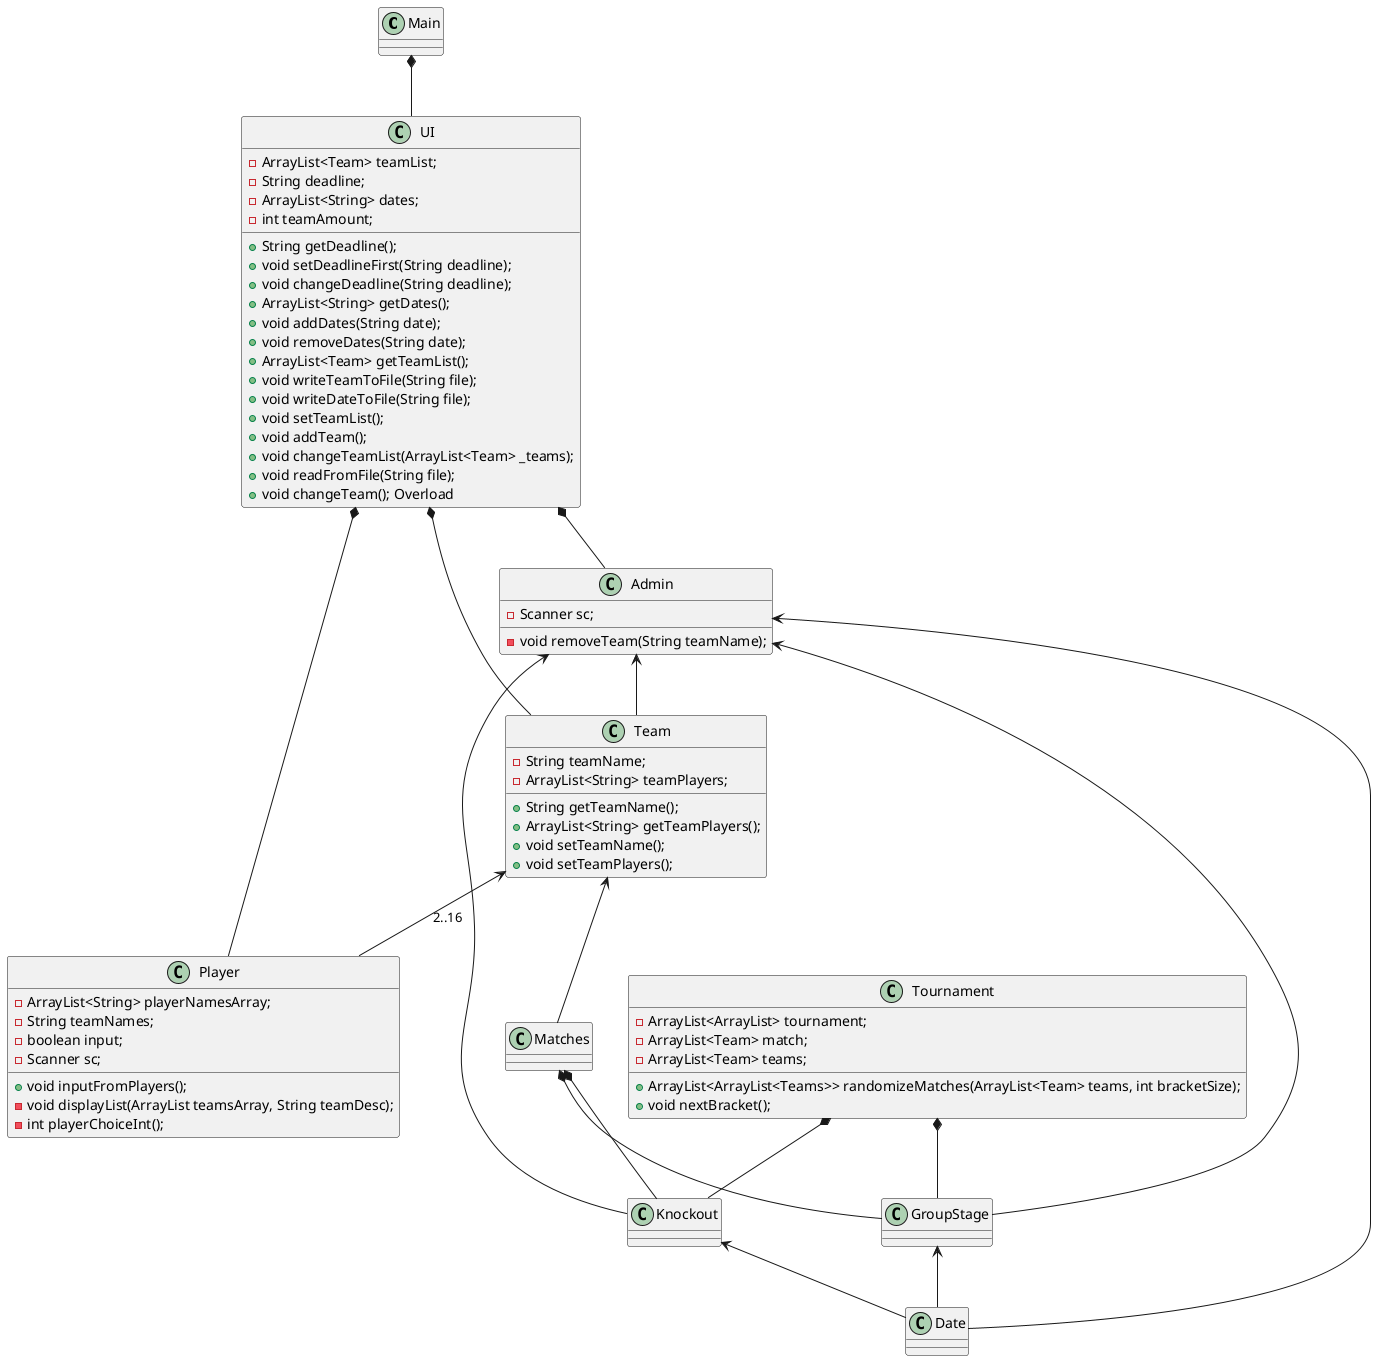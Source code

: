 @startuml
class Main{}

Main *-- UI

class UI{
    - ArrayList<Team> teamList;
    - String deadline;
    - ArrayList<String> dates;
    - int teamAmount;
    + String getDeadline();
    + void setDeadlineFirst(String deadline);
    + void changeDeadline(String deadline);
    + ArrayList<String> getDates();
    + void addDates(String date);
    + void removeDates(String date);
    + ArrayList<Team> getTeamList();
    + void writeTeamToFile(String file);
    + void writeDateToFile(String file);
    + void setTeamList();
    + void addTeam();
    + void changeTeamList(ArrayList<Team> _teams);
    + void readFromFile(String file);
    + void changeTeam(); Overload
}

UI *-- Player
UI *-- Team
UI *-- Admin

class Player{
    - ArrayList<String> playerNamesArray;
    - String teamNames;
    - boolean input;
    - Scanner sc;

    + void inputFromPlayers();
    - void displayList(ArrayList teamsArray, String teamDesc);
    - int playerChoiceInt();
}

class Team{
    - String teamName;
    - ArrayList<String> teamPlayers;
    + String getTeamName();
    + ArrayList<String> getTeamPlayers();
    + void setTeamName();
    + void setTeamPlayers();


}

class Admin{
    - Scanner sc;
    - void removeTeam(String teamName);


}

class Date{

}

class Knockout{

}

class GroupStage{


}

class Tournament{
    - ArrayList<ArrayList> tournament;
    - ArrayList<Team> match;
    - ArrayList<Team> teams;

    + ArrayList<ArrayList<Teams>> randomizeMatches(ArrayList<Team> teams, int bracketSize);
    + void nextBracket();

}

Team <-- Player : 2..16
Team <-- Matches

Admin <-- Knockout
Admin <-- GroupStage
Admin <-- Date
Admin <-- Team

Matches *-- GroupStage
Matches *-- Knockout

Tournament *-- Knockout
Tournament *-- GroupStage
Knockout <-- Date
GroupStage <-- Date


@enduml